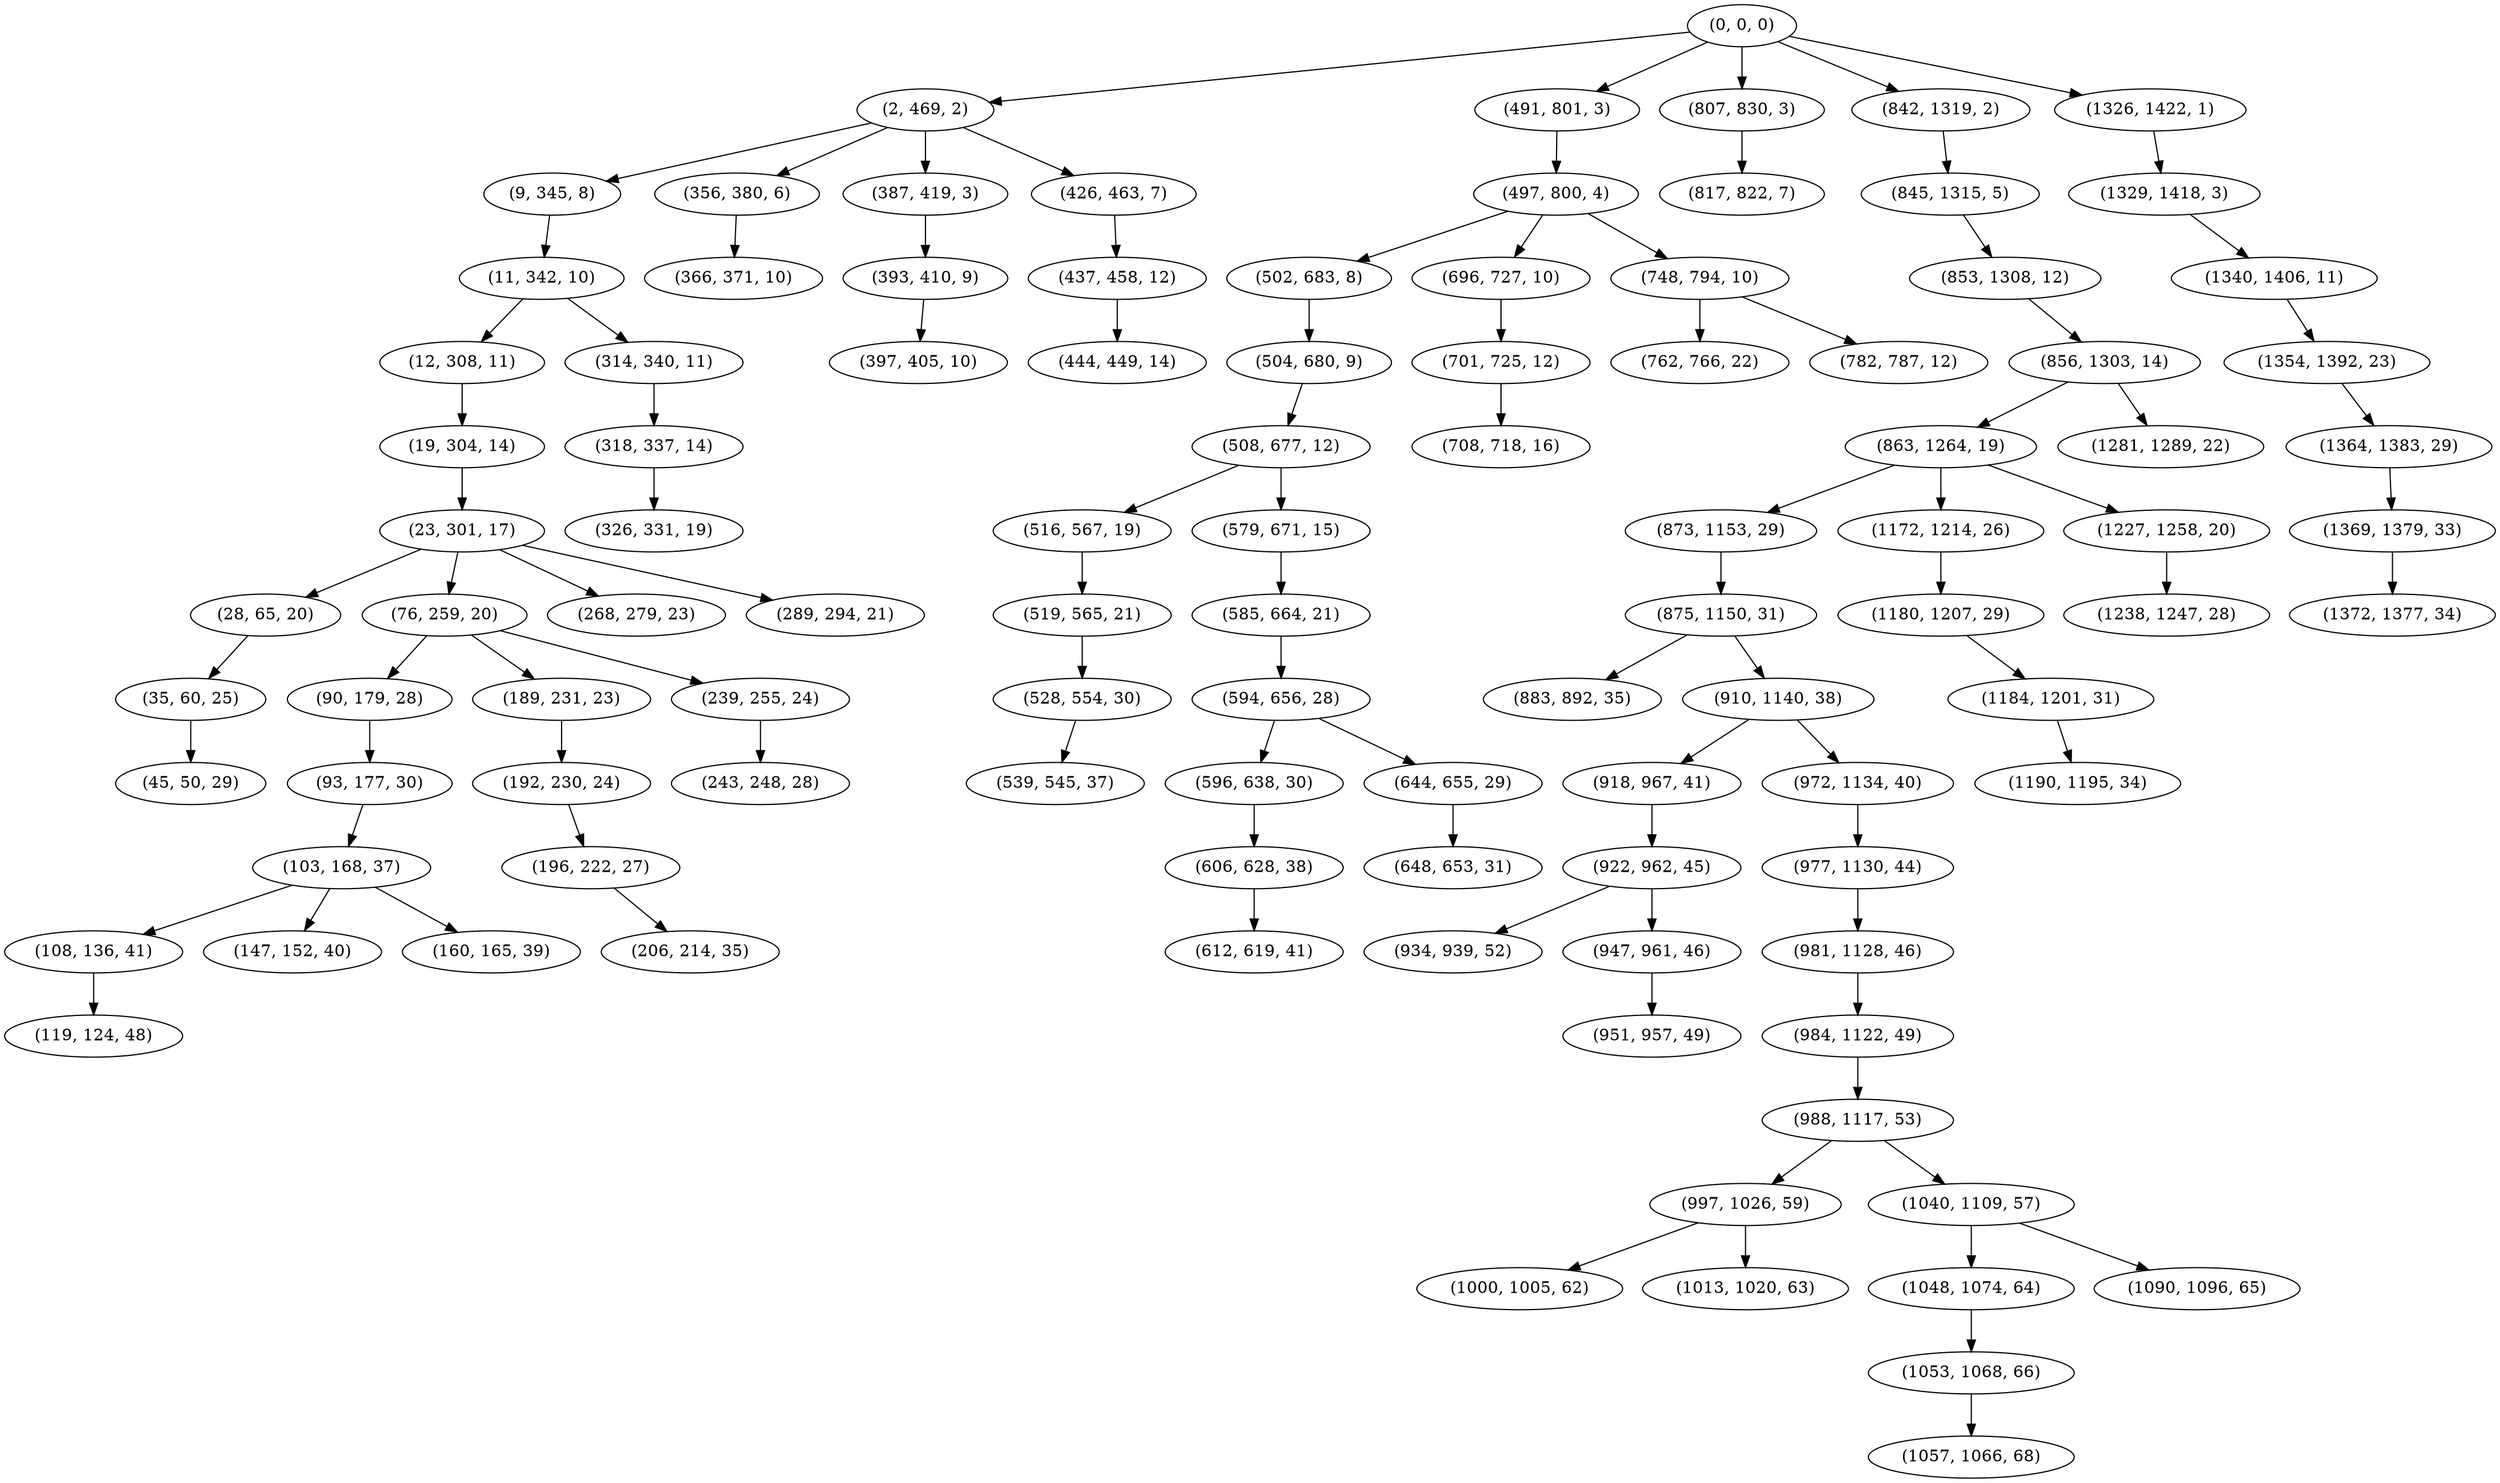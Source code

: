 digraph tree {
    "(0, 0, 0)";
    "(2, 469, 2)";
    "(9, 345, 8)";
    "(11, 342, 10)";
    "(12, 308, 11)";
    "(19, 304, 14)";
    "(23, 301, 17)";
    "(28, 65, 20)";
    "(35, 60, 25)";
    "(45, 50, 29)";
    "(76, 259, 20)";
    "(90, 179, 28)";
    "(93, 177, 30)";
    "(103, 168, 37)";
    "(108, 136, 41)";
    "(119, 124, 48)";
    "(147, 152, 40)";
    "(160, 165, 39)";
    "(189, 231, 23)";
    "(192, 230, 24)";
    "(196, 222, 27)";
    "(206, 214, 35)";
    "(239, 255, 24)";
    "(243, 248, 28)";
    "(268, 279, 23)";
    "(289, 294, 21)";
    "(314, 340, 11)";
    "(318, 337, 14)";
    "(326, 331, 19)";
    "(356, 380, 6)";
    "(366, 371, 10)";
    "(387, 419, 3)";
    "(393, 410, 9)";
    "(397, 405, 10)";
    "(426, 463, 7)";
    "(437, 458, 12)";
    "(444, 449, 14)";
    "(491, 801, 3)";
    "(497, 800, 4)";
    "(502, 683, 8)";
    "(504, 680, 9)";
    "(508, 677, 12)";
    "(516, 567, 19)";
    "(519, 565, 21)";
    "(528, 554, 30)";
    "(539, 545, 37)";
    "(579, 671, 15)";
    "(585, 664, 21)";
    "(594, 656, 28)";
    "(596, 638, 30)";
    "(606, 628, 38)";
    "(612, 619, 41)";
    "(644, 655, 29)";
    "(648, 653, 31)";
    "(696, 727, 10)";
    "(701, 725, 12)";
    "(708, 718, 16)";
    "(748, 794, 10)";
    "(762, 766, 22)";
    "(782, 787, 12)";
    "(807, 830, 3)";
    "(817, 822, 7)";
    "(842, 1319, 2)";
    "(845, 1315, 5)";
    "(853, 1308, 12)";
    "(856, 1303, 14)";
    "(863, 1264, 19)";
    "(873, 1153, 29)";
    "(875, 1150, 31)";
    "(883, 892, 35)";
    "(910, 1140, 38)";
    "(918, 967, 41)";
    "(922, 962, 45)";
    "(934, 939, 52)";
    "(947, 961, 46)";
    "(951, 957, 49)";
    "(972, 1134, 40)";
    "(977, 1130, 44)";
    "(981, 1128, 46)";
    "(984, 1122, 49)";
    "(988, 1117, 53)";
    "(997, 1026, 59)";
    "(1000, 1005, 62)";
    "(1013, 1020, 63)";
    "(1040, 1109, 57)";
    "(1048, 1074, 64)";
    "(1053, 1068, 66)";
    "(1057, 1066, 68)";
    "(1090, 1096, 65)";
    "(1172, 1214, 26)";
    "(1180, 1207, 29)";
    "(1184, 1201, 31)";
    "(1190, 1195, 34)";
    "(1227, 1258, 20)";
    "(1238, 1247, 28)";
    "(1281, 1289, 22)";
    "(1326, 1422, 1)";
    "(1329, 1418, 3)";
    "(1340, 1406, 11)";
    "(1354, 1392, 23)";
    "(1364, 1383, 29)";
    "(1369, 1379, 33)";
    "(1372, 1377, 34)";
    "(0, 0, 0)" -> "(2, 469, 2)";
    "(0, 0, 0)" -> "(491, 801, 3)";
    "(0, 0, 0)" -> "(807, 830, 3)";
    "(0, 0, 0)" -> "(842, 1319, 2)";
    "(0, 0, 0)" -> "(1326, 1422, 1)";
    "(2, 469, 2)" -> "(9, 345, 8)";
    "(2, 469, 2)" -> "(356, 380, 6)";
    "(2, 469, 2)" -> "(387, 419, 3)";
    "(2, 469, 2)" -> "(426, 463, 7)";
    "(9, 345, 8)" -> "(11, 342, 10)";
    "(11, 342, 10)" -> "(12, 308, 11)";
    "(11, 342, 10)" -> "(314, 340, 11)";
    "(12, 308, 11)" -> "(19, 304, 14)";
    "(19, 304, 14)" -> "(23, 301, 17)";
    "(23, 301, 17)" -> "(28, 65, 20)";
    "(23, 301, 17)" -> "(76, 259, 20)";
    "(23, 301, 17)" -> "(268, 279, 23)";
    "(23, 301, 17)" -> "(289, 294, 21)";
    "(28, 65, 20)" -> "(35, 60, 25)";
    "(35, 60, 25)" -> "(45, 50, 29)";
    "(76, 259, 20)" -> "(90, 179, 28)";
    "(76, 259, 20)" -> "(189, 231, 23)";
    "(76, 259, 20)" -> "(239, 255, 24)";
    "(90, 179, 28)" -> "(93, 177, 30)";
    "(93, 177, 30)" -> "(103, 168, 37)";
    "(103, 168, 37)" -> "(108, 136, 41)";
    "(103, 168, 37)" -> "(147, 152, 40)";
    "(103, 168, 37)" -> "(160, 165, 39)";
    "(108, 136, 41)" -> "(119, 124, 48)";
    "(189, 231, 23)" -> "(192, 230, 24)";
    "(192, 230, 24)" -> "(196, 222, 27)";
    "(196, 222, 27)" -> "(206, 214, 35)";
    "(239, 255, 24)" -> "(243, 248, 28)";
    "(314, 340, 11)" -> "(318, 337, 14)";
    "(318, 337, 14)" -> "(326, 331, 19)";
    "(356, 380, 6)" -> "(366, 371, 10)";
    "(387, 419, 3)" -> "(393, 410, 9)";
    "(393, 410, 9)" -> "(397, 405, 10)";
    "(426, 463, 7)" -> "(437, 458, 12)";
    "(437, 458, 12)" -> "(444, 449, 14)";
    "(491, 801, 3)" -> "(497, 800, 4)";
    "(497, 800, 4)" -> "(502, 683, 8)";
    "(497, 800, 4)" -> "(696, 727, 10)";
    "(497, 800, 4)" -> "(748, 794, 10)";
    "(502, 683, 8)" -> "(504, 680, 9)";
    "(504, 680, 9)" -> "(508, 677, 12)";
    "(508, 677, 12)" -> "(516, 567, 19)";
    "(508, 677, 12)" -> "(579, 671, 15)";
    "(516, 567, 19)" -> "(519, 565, 21)";
    "(519, 565, 21)" -> "(528, 554, 30)";
    "(528, 554, 30)" -> "(539, 545, 37)";
    "(579, 671, 15)" -> "(585, 664, 21)";
    "(585, 664, 21)" -> "(594, 656, 28)";
    "(594, 656, 28)" -> "(596, 638, 30)";
    "(594, 656, 28)" -> "(644, 655, 29)";
    "(596, 638, 30)" -> "(606, 628, 38)";
    "(606, 628, 38)" -> "(612, 619, 41)";
    "(644, 655, 29)" -> "(648, 653, 31)";
    "(696, 727, 10)" -> "(701, 725, 12)";
    "(701, 725, 12)" -> "(708, 718, 16)";
    "(748, 794, 10)" -> "(762, 766, 22)";
    "(748, 794, 10)" -> "(782, 787, 12)";
    "(807, 830, 3)" -> "(817, 822, 7)";
    "(842, 1319, 2)" -> "(845, 1315, 5)";
    "(845, 1315, 5)" -> "(853, 1308, 12)";
    "(853, 1308, 12)" -> "(856, 1303, 14)";
    "(856, 1303, 14)" -> "(863, 1264, 19)";
    "(856, 1303, 14)" -> "(1281, 1289, 22)";
    "(863, 1264, 19)" -> "(873, 1153, 29)";
    "(863, 1264, 19)" -> "(1172, 1214, 26)";
    "(863, 1264, 19)" -> "(1227, 1258, 20)";
    "(873, 1153, 29)" -> "(875, 1150, 31)";
    "(875, 1150, 31)" -> "(883, 892, 35)";
    "(875, 1150, 31)" -> "(910, 1140, 38)";
    "(910, 1140, 38)" -> "(918, 967, 41)";
    "(910, 1140, 38)" -> "(972, 1134, 40)";
    "(918, 967, 41)" -> "(922, 962, 45)";
    "(922, 962, 45)" -> "(934, 939, 52)";
    "(922, 962, 45)" -> "(947, 961, 46)";
    "(947, 961, 46)" -> "(951, 957, 49)";
    "(972, 1134, 40)" -> "(977, 1130, 44)";
    "(977, 1130, 44)" -> "(981, 1128, 46)";
    "(981, 1128, 46)" -> "(984, 1122, 49)";
    "(984, 1122, 49)" -> "(988, 1117, 53)";
    "(988, 1117, 53)" -> "(997, 1026, 59)";
    "(988, 1117, 53)" -> "(1040, 1109, 57)";
    "(997, 1026, 59)" -> "(1000, 1005, 62)";
    "(997, 1026, 59)" -> "(1013, 1020, 63)";
    "(1040, 1109, 57)" -> "(1048, 1074, 64)";
    "(1040, 1109, 57)" -> "(1090, 1096, 65)";
    "(1048, 1074, 64)" -> "(1053, 1068, 66)";
    "(1053, 1068, 66)" -> "(1057, 1066, 68)";
    "(1172, 1214, 26)" -> "(1180, 1207, 29)";
    "(1180, 1207, 29)" -> "(1184, 1201, 31)";
    "(1184, 1201, 31)" -> "(1190, 1195, 34)";
    "(1227, 1258, 20)" -> "(1238, 1247, 28)";
    "(1326, 1422, 1)" -> "(1329, 1418, 3)";
    "(1329, 1418, 3)" -> "(1340, 1406, 11)";
    "(1340, 1406, 11)" -> "(1354, 1392, 23)";
    "(1354, 1392, 23)" -> "(1364, 1383, 29)";
    "(1364, 1383, 29)" -> "(1369, 1379, 33)";
    "(1369, 1379, 33)" -> "(1372, 1377, 34)";
}
